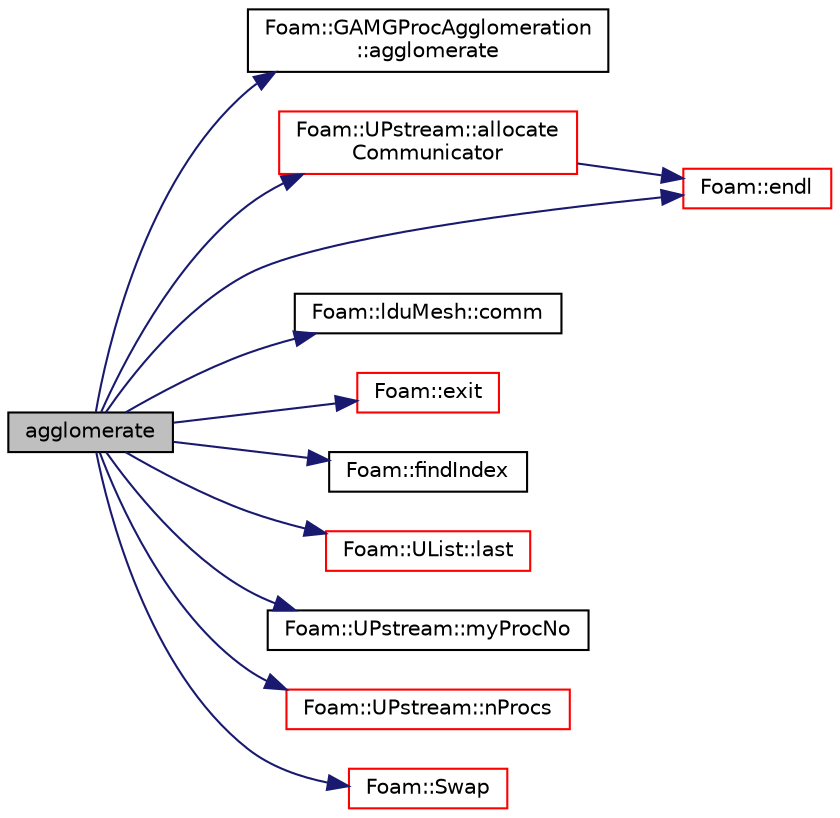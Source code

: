 digraph "agglomerate"
{
  bgcolor="transparent";
  edge [fontname="Helvetica",fontsize="10",labelfontname="Helvetica",labelfontsize="10"];
  node [fontname="Helvetica",fontsize="10",shape=record];
  rankdir="LR";
  Node1 [label="agglomerate",height=0.2,width=0.4,color="black", fillcolor="grey75", style="filled", fontcolor="black"];
  Node1 -> Node2 [color="midnightblue",fontsize="10",style="solid",fontname="Helvetica"];
  Node2 [label="Foam::GAMGProcAgglomeration\l::agglomerate",height=0.2,width=0.4,color="black",URL="$a00910.html#a12f8aee2a8262bad4ece599ecd67ead5",tooltip="Modify agglomeration. Return true if modified. "];
  Node1 -> Node3 [color="midnightblue",fontsize="10",style="solid",fontname="Helvetica"];
  Node3 [label="Foam::UPstream::allocate\lCommunicator",height=0.2,width=0.4,color="red",URL="$a02873.html#ac189f05f0e20e7aa80f737f225250bd5",tooltip="Allocate a new communicator. "];
  Node3 -> Node4 [color="midnightblue",fontsize="10",style="solid",fontname="Helvetica"];
  Node4 [label="Foam::endl",height=0.2,width=0.4,color="red",URL="$a10887.html#a2db8fe02a0d3909e9351bb4275b23ce4",tooltip="Add newline and flush stream. "];
  Node1 -> Node5 [color="midnightblue",fontsize="10",style="solid",fontname="Helvetica"];
  Node5 [label="Foam::lduMesh::comm",height=0.2,width=0.4,color="black",URL="$a01308.html#a02dd39dea440f6689604bba1217aa7a5",tooltip="Return communicator used for parallel communication. "];
  Node1 -> Node4 [color="midnightblue",fontsize="10",style="solid",fontname="Helvetica"];
  Node1 -> Node6 [color="midnightblue",fontsize="10",style="solid",fontname="Helvetica"];
  Node6 [label="Foam::exit",height=0.2,width=0.4,color="red",URL="$a10887.html#a06ca7250d8e89caf05243ec094843642"];
  Node1 -> Node7 [color="midnightblue",fontsize="10",style="solid",fontname="Helvetica"];
  Node7 [label="Foam::findIndex",height=0.2,width=0.4,color="black",URL="$a10887.html#ac16695f83f370df159eed19f92d095fb",tooltip="Find first occurence of given element and return index,. "];
  Node1 -> Node8 [color="midnightblue",fontsize="10",style="solid",fontname="Helvetica"];
  Node8 [label="Foam::UList::last",height=0.2,width=0.4,color="red",URL="$a02842.html#aef07c02ea1c27bdb5906043b399e0ff0",tooltip="Return the last element of the list. "];
  Node1 -> Node9 [color="midnightblue",fontsize="10",style="solid",fontname="Helvetica"];
  Node9 [label="Foam::UPstream::myProcNo",height=0.2,width=0.4,color="black",URL="$a02873.html#afc74d89573de32a3032c916f8cdd1733",tooltip="Number of this process (starting from masterNo() = 0) "];
  Node1 -> Node10 [color="midnightblue",fontsize="10",style="solid",fontname="Helvetica"];
  Node10 [label="Foam::UPstream::nProcs",height=0.2,width=0.4,color="red",URL="$a02873.html#aada0e04d8127eda8ee95be0772754a4f",tooltip="Number of processes in parallel run. "];
  Node1 -> Node11 [color="midnightblue",fontsize="10",style="solid",fontname="Helvetica"];
  Node11 [label="Foam::Swap",height=0.2,width=0.4,color="red",URL="$a10887.html#ac6e6a40a7bda559df02d5ab6cc6f7e00"];
}

